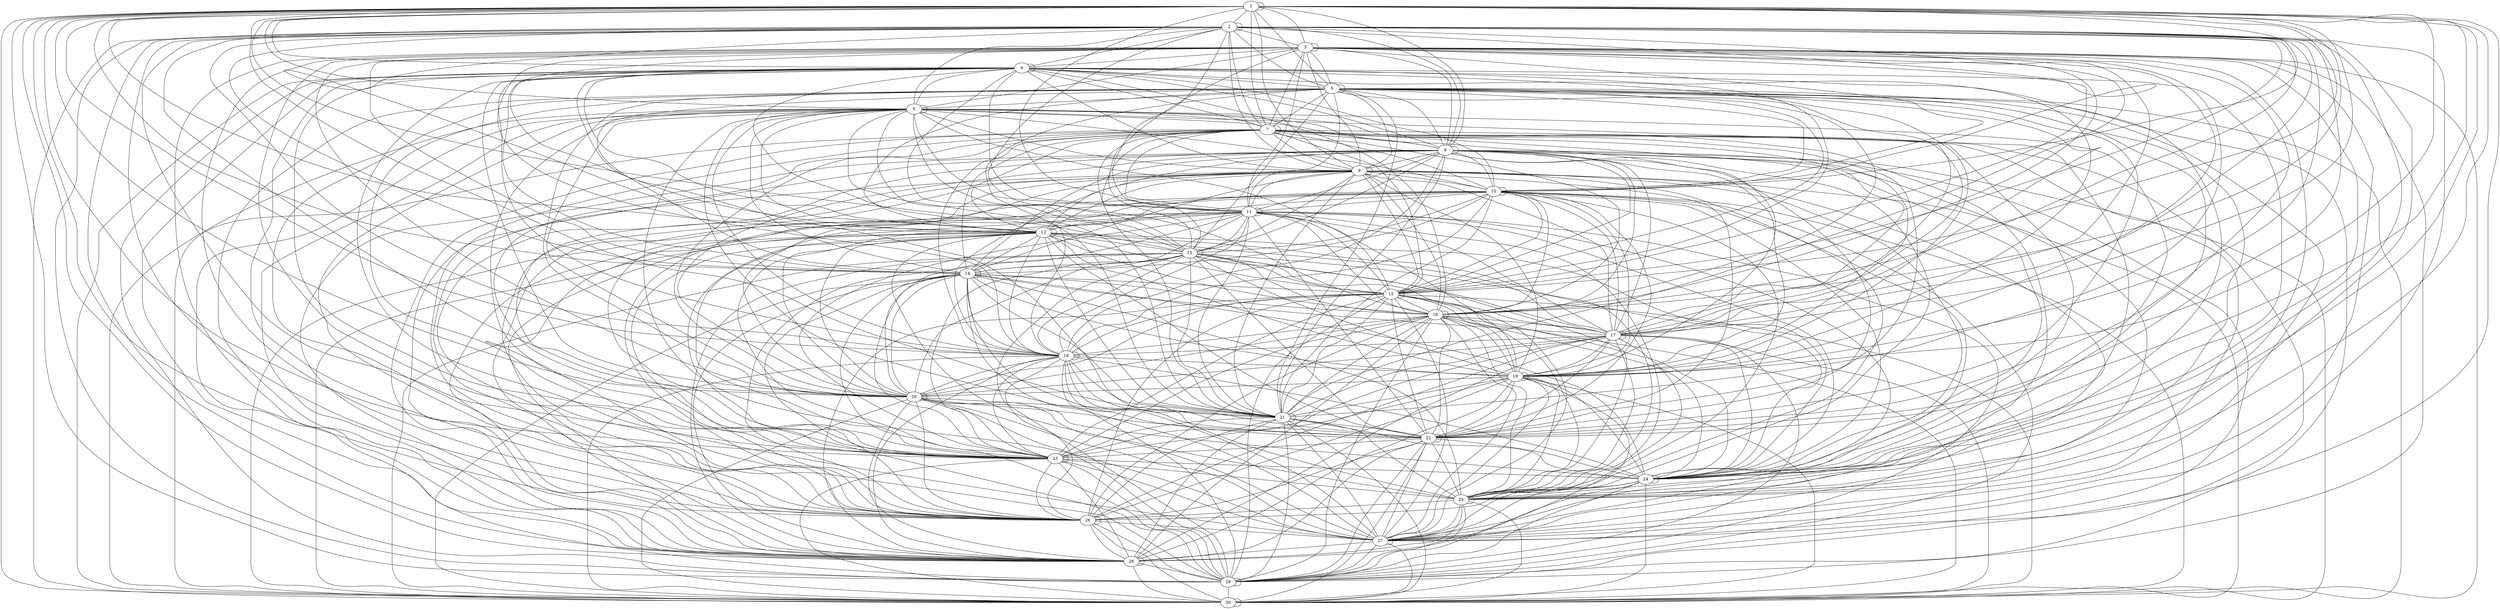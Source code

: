graph  {
	1 -- 1	 [weight=13.598434005136];
	1 -- 2	 [weight=24.587387936];
	1 -- 3	 [weight=5.391714761];
	1 -- 4	 [weight=9.322699];
	1 -- 5	 [weight=8.298019];
	1 -- 6	 [weight=11.2603];
	1 -- 7	 [weight=14.53413];
	1 -- 8	 [weight=13.618054];
	1 -- 9	 [weight=17.42282];
	1 -- 10	 [weight=21.56454];
	1 -- 11	 [weight=5.1390767];
	1 -- 12	 [weight=7.646235];
	1 -- 13	 [weight=5.9857684];
	1 -- 14	 [weight=8.151683];
	1 -- 15	 [weight=10.486686];
	1 -- 16	 [weight=10.36001];
	1 -- 17	 [weight=12.967632];
	1 -- 18	 [weight=15.7596112];
	1 -- 19	 [weight=4.34066354];
	1 -- 20	 [weight=6.1131552];
	1 -- 21	 [weight=6.56149];
	1 -- 22	 [weight=6.82812];
	1 -- 23	 [weight=6.746187];
	1 -- 24	 [weight=6.76651];
	1 -- 25	 [weight=7.4340377];
	1 -- 26	 [weight=7.9024678];
	1 -- 27	 [weight=7.88101];
	1 -- 28	 [weight=7.639877];
	1 -- 29	 [weight=7.72638];
	1 -- 30	 [weight=9.394197];
	2 -- 2	 [weight=54.41776311];
	2 -- 3	 [weight=75.6400937];
	2 -- 4	 [weight=18.211153];
	2 -- 5	 [weight=25.15483];
	2 -- 6	 [weight=24.3845];
	2 -- 7	 [weight=29.60125];
	2 -- 8	 [weight=35.12111];
	2 -- 9	 [weight=34.97081];
	2 -- 10	 [weight=40.96296];
	2 -- 11	 [weight=47.28636];
	2 -- 12	 [weight=15.03527];
	2 -- 13	 [weight=18.82855];
	2 -- 14	 [weight=16.345845];
	2 -- 15	 [weight=19.76949];
	2 -- 16	 [weight=23.33788];
	2 -- 17	 [weight=23.81364];
	2 -- 18	 [weight=27.62967];
	2 -- 19	 [weight=31.625];
	2 -- 20	 [weight=11.871718];
	2 -- 21	 [weight=12.79977];
	2 -- 22	 [weight=13.5755];
	2 -- 23	 [weight=14.62];
	2 -- 24	 [weight=16.486305];
	2 -- 25	 [weight=15.63999];
	2 -- 26	 [weight=16.1992];
	2 -- 27	 [weight=17.0844];
	2 -- 28	 [weight=18.168837];
	2 -- 29	 [weight=20.29239];
	2 -- 30	 [weight=17.96439];
	3 -- 3	 [weight=122.4543538];
	3 -- 4	 [weight=153.896198];
	3 -- 5	 [weight=37.93058];
	3 -- 6	 [weight=47.88778];
	3 -- 7	 [weight=47.4453];
	3 -- 8	 [weight=54.93554];
	3 -- 9	 [weight=62.708];
	3 -- 10	 [weight=63.42331];
	3 -- 11	 [weight=71.62];
	3 -- 12	 [weight=80.1436];
	3 -- 13	 [weight=28.447641];
	3 -- 14	 [weight=33.493];
	3 -- 15	 [weight=30.20264];
	3 -- 16	 [weight=34.856];
	3 -- 17	 [weight=39.8];
	3 -- 18	 [weight=40.735];
	3 -- 19	 [weight=45.8031];
	3 -- 20	 [weight=50.91315];
	3 -- 21	 [weight=24.756838];
	3 -- 22	 [weight=27.49171];
	3 -- 23	 [weight=29.311];
	3 -- 24	 [weight=30.96];
	3 -- 25	 [weight=33.668];
	3 -- 26	 [weight=30.651];
	3 -- 27	 [weight=33.5];
	3 -- 28	 [weight=35.19];
	3 -- 29	 [weight=36.841];
	3 -- 30	 [weight=39.723];
	4 -- 4	 [weight=217.7185766];
	4 -- 5	 [weight=259.3715];
	4 -- 6	 [weight=64.49351];
	4 -- 7	 [weight=77.4735];
	4 -- 8	 [weight=77.4135];
	4 -- 9	 [weight=87.175];
	4 -- 10	 [weight=97.19];
	4 -- 11	 [weight=98.936];
	4 -- 12	 [weight=109.2654];
	4 -- 13	 [weight=119.9924];
	4 -- 14	 [weight=45.14179];
	4 -- 15	 [weight=51.44387];
	4 -- 16	 [weight=47.222];
	4 -- 17	 [weight=53.24];
	4 -- 18	 [weight=59.58];
	4 -- 19	 [weight=60.917];
	4 -- 20	 [weight=67.2732];
	4 -- 21	 [weight=73.4894];
	4 -- 22	 [weight=43.26717];
	4 -- 23	 [weight=46.709];
	4 -- 24	 [weight=49.16];
	4 -- 25	 [weight=51.2];
	4 -- 26	 [weight=54.91];
	4 -- 27	 [weight=51.27];
	4 -- 28	 [weight=54.9];
	4 -- 29	 [weight=57.38];
	4 -- 30	 [weight=59.573];
	5 -- 5	 [weight=340.226008];
	5 -- 6	 [weight=392.0905];
	5 -- 7	 [weight=97.89013];
	5 -- 8	 [weight=113.8989];
	5 -- 9	 [weight=114.249];
	5 -- 10	 [weight=126.247];
	5 -- 11	 [weight=138.4];
	5 -- 12	 [weight=141.335];
	5 -- 13	 [weight=153.8252];
	5 -- 14	 [weight=166.767];
	5 -- 15	 [weight=65.02511];
	5 -- 16	 [weight=72.59449];
	5 -- 17	 [weight=67.68];
	5 -- 18	 [weight=74.84];
	5 -- 19	 [weight=82.66];
	5 -- 20	 [weight=84.338];
	5 -- 21	 [weight=91.949];
	5 -- 22	 [weight=99.3];
	5 -- 23	 [weight=65.28165];
	5 -- 24	 [weight=69.46];
	5 -- 25	 [weight=72.4];
	5 -- 26	 [weight=75.0];
	5 -- 27	 [weight=79.5];
	5 -- 28	 [weight=76.06];
	5 -- 29	 [weight=79.8];
	5 -- 30	 [weight=82.6];
	6 -- 6	 [weight=489.993177];
	6 -- 7	 [weight=552.06731];
	6 -- 8	 [weight=138.1189];
	6 -- 9	 [weight=157.1631];
	6 -- 10	 [weight=157.934];
	6 -- 11	 [weight=172.228];
	6 -- 12	 [weight=186.76];
	6 -- 13	 [weight=190.49];
	6 -- 14	 [weight=205.267];
	6 -- 15	 [weight=220.4304];
	6 -- 16	 [weight=88.05292];
	6 -- 17	 [weight=96.94];
	6 -- 18	 [weight=91.29];
	6 -- 19	 [weight=99.4];
	6 -- 20	 [weight=108.78];
	6 -- 21	 [weight=110.68];
	6 -- 22	 [weight=119.53];
	6 -- 23	 [weight=128.13];
	6 -- 24	 [weight=90.635];
	6 -- 25	 [weight=95.6];
	6 -- 26	 [weight=98.985];
	6 -- 27	 [weight=102.0];
	6 -- 28	 [weight=108.0];
	6 -- 29	 [weight=103.0];
	6 -- 30	 [weight=108.0];
	7 -- 7	 [weight=667.04609];
	7 -- 8	 [weight=739.32679];
	7 -- 9	 [weight=185.1868];
	7 -- 10	 [weight=207.271];
	7 -- 11	 [weight=208.5];
	7 -- 12	 [weight=225.015];
	7 -- 13	 [weight=241.76];
	7 -- 14	 [weight=246.32];
	7 -- 15	 [weight=263.57];
	7 -- 16	 [weight=280.954];
	7 -- 17	 [weight=114.2013];
	7 -- 18	 [weight=124.412];
	7 -- 19	 [weight=117.56];
	7 -- 20	 [weight=127.2];
	7 -- 21	 [weight=138.0];
	7 -- 22	 [weight=140.68];
	7 -- 23	 [weight=150.72];
	7 -- 24	 [weight=160.29];
	7 -- 25	 [weight=119.203];
	7 -- 26	 [weight=125.0];
	7 -- 27	 [weight=129.0];
	7 -- 28	 [weight=132.0];
	7 -- 29	 [weight=139.0];
	7 -- 30	 [weight=134.0];
	8 -- 8	 [weight=871.40985];
	8 -- 9	 [weight=953.898];
	8 -- 10	 [weight=239.0969];
	8 -- 11	 [weight=264.192];
	8 -- 12	 [weight=265.924];
	8 -- 13	 [weight=284.638];
	8 -- 14	 [weight=303.66];
	8 -- 15	 [weight=309.6];
	8 -- 16	 [weight=328.79];
	8 -- 17	 [weight=348.306];
	8 -- 18	 [weight=143.4567];
	8 -- 19	 [weight=154.87];
	8 -- 20	 [weight=147.24];
	8 -- 21	 [weight=158.1];
	8 -- 22	 [weight=170.47];
	8 -- 23	 [weight=173.55];
	8 -- 24	 [weight=184.76];
	8 -- 25	 [weight=195.47];
	8 -- 26	 [weight=151.06];
	8 -- 27	 [weight=157.8];
	8 -- 28	 [weight=162.0];
	8 -- 29	 [weight=166.0];
	8 -- 30	 [weight=173.9];
	9 -- 9	 [weight=1103.11743];
	9 -- 10	 [weight=1195.80779];
	9 -- 11	 [weight=299.86];
	9 -- 12	 [weight=327.985];
	9 -- 13	 [weight=330.212];
	9 -- 14	 [weight=351.1];
	9 -- 15	 [weight=372.31];
	9 -- 16	 [weight=379.84];
	9 -- 17	 [weight=400.851];
	9 -- 18	 [weight=422.598];
	9 -- 19	 [weight=175.8174];
	9 -- 20	 [weight=188.535];
	9 -- 21	 [weight=180.0];
	9 -- 22	 [weight=192.1];
	9 -- 23	 [weight=205.96];
	9 -- 24	 [weight=209.54];
	9 -- 25	 [weight=221.89];
	9 -- 26	 [weight=233.6];
	9 -- 27	 [weight=186.14];
	9 -- 28	 [weight=193.2];
	9 -- 29	 [weight=198.0];
	9 -- 30	 [weight=203.0];
	10 -- 10	 [weight=1362.1991];
	10 -- 11	 [weight=1465.13444];
	10 -- 12	 [weight=367.5];
	10 -- 13	 [weight=398.65];
	10 -- 14	 [weight=401.38];
	10 -- 15	 [weight=424.4];
	10 -- 16	 [weight=447.74];
	10 -- 17	 [weight=456.68];
	10 -- 18	 [weight=479.76];
	10 -- 19	 [weight=503.67];
	10 -- 20	 [weight=211.2751];
	10 -- 21	 [weight=225.18];
	10 -- 22	 [weight=215.92];
	10 -- 23	 [weight=230.5];
	10 -- 24	 [weight=244.52];
	10 -- 25	 [weight=248.64];
	10 -- 26	 [weight=262.1];
	10 -- 27	 [weight=275.4];
	10 -- 28	 [weight=224.7];
	10 -- 29	 [weight=232.2];
	10 -- 30	 [weight=238.0];
	11 -- 11	 [weight=1648.702];
	11 -- 12	 [weight=1761.80481];
	11 -- 13	 [weight=442.005];
	11 -- 14	 [weight=476.18];
	11 -- 15	 [weight=479.441];
	11 -- 16	 [weight=504.55];
	11 -- 17	 [weight=529.97];
	11 -- 18	 [weight=540.43];
	11 -- 19	 [weight=565.6];
	11 -- 20	 [weight=591.6];
	11 -- 21	 [weight=249.798];
	11 -- 22	 [weight=265.07];
	11 -- 23	 [weight=254.8];
	11 -- 24	 [weight=270.8];
	11 -- 25	 [weight=286.14];
	11 -- 26	 [weight=290.9];
	11 -- 27	 [weight=305.32];
	11 -- 28	 [weight=319.53];
	11 -- 29	 [weight=265.0];
	11 -- 30	 [weight=274.4];
	12 -- 12	 [weight=1962.664];
	12 -- 13	 [weight=2085.97693];
	12 -- 14	 [weight=523.415];
	12 -- 15	 [weight=560.62];
	12 -- 16	 [weight=564.407];
	12 -- 17	 [weight=591.58];
	12 -- 18	 [weight=618.95];
	12 -- 19	 [weight=631.0];
	12 -- 20	 [weight=658.24];
	12 -- 21	 [weight=687.36];
	12 -- 22	 [weight=291.5004];
	12 -- 23	 [weight=308.5];
	12 -- 24	 [weight=296.74];
	12 -- 25	 [weight=314.4];
	12 -- 26	 [weight=330.81];
	12 -- 27	 [weight=336.15];
	12 -- 28	 [weight=351.63];
	12 -- 29	 [weight=367.03];
	12 -- 30	 [weight=310.8];
	13 -- 13	 [weight=2304.14];
	13 -- 14	 [weight=2437.65804];
	13 -- 15	 [weight=611.74];
	13 -- 16	 [weight=651.96];
	13 -- 17	 [weight=656.3];
	13 -- 18	 [weight=685.47];
	13 -- 19	 [weight=714.71];
	13 -- 20	 [weight=728.6];
	13 -- 21	 [weight=757.7];
	13 -- 22	 [weight=787.7];
	13 -- 23	 [weight=336.274];
	13 -- 24	 [weight=354.66];
	13 -- 25	 [weight=343.6];
	13 -- 26	 [weight=361.0];
	13 -- 27	 [weight=378.55];
	13 -- 28	 [weight=384.55];
	13 -- 29	 [weight=400.98];
	13 -- 30	 [weight=417.6];
	14 -- 14	 [weight=2673.1774];
	14 -- 15	 [weight=2816.90867];
	14 -- 16	 [weight=706.994];
	14 -- 17	 [weight=750.2];
	14 -- 18	 [weight=755.13];
	14 -- 19	 [weight=786.26];
	14 -- 20	 [weight=817.22];
	14 -- 21	 [weight=833.0];
	14 -- 22	 [weight=864.0];
	14 -- 23	 [weight=896.0];
	14 -- 24	 [weight=384.163];
	14 -- 25	 [weight=403.0];
	14 -- 26	 [weight=392.2];
	14 -- 27	 [weight=410.0];
	14 -- 28	 [weight=429.32];
	14 -- 29	 [weight=436.04];
	14 -- 30	 [weight=453.37];
	15 -- 15	 [weight=3069.8414];
	15 -- 16	 [weight=3223.78059];
	15 -- 17	 [weight=809.198];
	15 -- 18	 [weight=855.47];
	15 -- 19	 [weight=860.92];
	15 -- 20	 [weight=893.98];
	15 -- 21	 [weight=926.48];
	15 -- 22	 [weight=944.5];
	15 -- 23	 [weight=977.2];
	15 -- 24	 [weight=1011.62];
	15 -- 25	 [weight=435.17];
	15 -- 26	 [weight=456.2];
	15 -- 27	 [weight=441.1];
	15 -- 28	 [weight=462.8];
	15 -- 29	 [weight=483.13];
	15 -- 30	 [weight=490.63];
	16 -- 16	 [weight=3494.1877];
	16 -- 17	 [weight=3658.34362];
	16 -- 18	 [weight=918.374];
	16 -- 19	 [weight=967.66];
	16 -- 20	 [weight=973.7];
	16 -- 21	 [weight=1008.62];
	16 -- 22	 [weight=1042.48];
	16 -- 23	 [weight=1062.9];
	16 -- 24	 [weight=1097.2];
	16 -- 25	 [weight=1133.72];
	16 -- 26	 [weight=489.312];
	16 -- 27	 [weight=511.96];
	16 -- 28	 [weight=495.4];
	16 -- 29	 [weight=518.7];
	16 -- 30	 [weight=540.0];
	17 -- 17	 [weight=3946.2908];
	17 -- 18	 [weight=4120.6655];
	17 -- 19	 [weight=1034.541];
	17 -- 20	 [weight=1086.8];
	17 -- 21	 [weight=1093.48];
	17 -- 22	 [weight=1130.2];
	17 -- 23	 [weight=1165.2];
	17 -- 24	 [weight=1188.0];
	17 -- 25	 [weight=1224.1];
	17 -- 26	 [weight=1262.7];
	17 -- 27	 [weight=546.588];
	17 -- 28	 [weight=571.1];
	17 -- 29	 [weight=552.8];
	17 -- 30	 [weight=577.8];
	18 -- 18	 [weight=4426.2227];
	18 -- 19	 [weight=4610.86998];
	18 -- 20	 [weight=1157.726];
	18 -- 21	 [weight=1213.1];
	18 -- 22	 [weight=1220.3];
	18 -- 23	 [weight=1258.86];
	18 -- 24	 [weight=1294.8];
	18 -- 25	 [weight=1320.3];
	18 -- 26	 [weight=1357.8];
	18 -- 27	 [weight=1397.2];
	18 -- 28	 [weight=607.02];
	18 -- 29	 [weight=632.48];
	18 -- 30	 [weight=613.3];
	19 -- 19	 [weight=4934.0482];
	19 -- 20	 [weight=5128.8576];
	19 -- 21	 [weight=1287.956];
	19 -- 22	 [weight=1346.33];
	19 -- 23	 [weight=1354.17];
	19 -- 24	 [weight=1394.5];
	19 -- 25	 [weight=1430.9];
	19 -- 26	 [weight=1460.0];
	19 -- 27	 [weight=1504.5];
	19 -- 28	 [weight=1541.05];
	19 -- 29	 [weight=670.608];
	19 -- 30	 [weight=697.51];
	20 -- 20	 [weight=5469.8614];
	20 -- 21	 [weight=5674.9034];
	20 -- 22	 [weight=1425.257];
	20 -- 23	 [weight=1486.67];
	20 -- 24	 [weight=1495.1];
	20 -- 25	 [weight=1537.22];
	20 -- 26	 [weight=1575.6];
	20 -- 27	 [weight=1606.0];
	20 -- 28	 [weight=1646.0];
	20 -- 29	 [weight=1690.5];
	20 -- 30	 [weight=737.366];
	21 -- 21	 [weight=6033.754];
	21 -- 22	 [weight=6249.0223];
	21 -- 23	 [weight=1569.656];
	21 -- 24	 [weight=1634.0];
	21 -- 25	 [weight=1643.21];
	21 -- 26	 [weight=1687.0];
	21 -- 27	 [weight=1724.0];
	21 -- 28	 [weight=1758.0];
	21 -- 29	 [weight=1800.0];
	21 -- 30	 [weight=1846.8];
	22 -- 22	 [weight=6625.807];
	22 -- 23	 [weight=6851.3106];
	22 -- 24	 [weight=1721.183];
	22 -- 25	 [weight=1788.7];
	22 -- 26	 [weight=1798.43];
	22 -- 27	 [weight=1844.0];
	22 -- 28	 [weight=1880.0];
	22 -- 29	 [weight=1918.0];
	22 -- 30	 [weight=1961.0];
	23 -- 23	 [weight=7246.122];
	23 -- 24	 [weight=7481.8625];
	23 -- 25	 [weight=1879.87];
	23 -- 26	 [weight=1950.4];
	23 -- 27	 [weight=1960.83];
	23 -- 28	 [weight=2008.1];
	23 -- 29	 [weight=2044.0];
	23 -- 30	 [weight=2085.0];
	24 -- 24	 [weight=7894.799];
	24 -- 25	 [weight=8140.7869];
	24 -- 26	 [weight=2045.759];
	24 -- 27	 [weight=2119.4];
	24 -- 28	 [weight=2130.46];
	24 -- 29	 [weight=2179.4];
	24 -- 30	 [weight=2214.0];
	25 -- 25	 [weight=8571.948];
	25 -- 26	 [weight=8828.1875];
	25 -- 27	 [weight=2218.876];
	25 -- 28	 [weight=2295.6];
	25 -- 29	 [weight=2307.0];
	25 -- 30	 [weight=2358.0];
	26 -- 26	 [weight=9277.681];
	26 -- 27	 [weight=9544.183];
	26 -- 28	 [weight=2399.259];
	26 -- 29	 [weight=2479.1];
	26 -- 30	 [weight=2491.5];
	27 -- 27	 [weight=10012.122];
	27 -- 28	 [weight=10288.8858];
	27 -- 29	 [weight=2586.954];
	27 -- 30	 [weight=2669.9];
	28 -- 28	 [weight=10775.386];
	28 -- 29	 [weight=11062.4309];
	28 -- 30	 [weight=2781.996];
	29 -- 29	 [weight=11567.612];
	29 -- 30	 [weight=11864.9394];
	30 -- 30	 [weight=12388.928];
}
